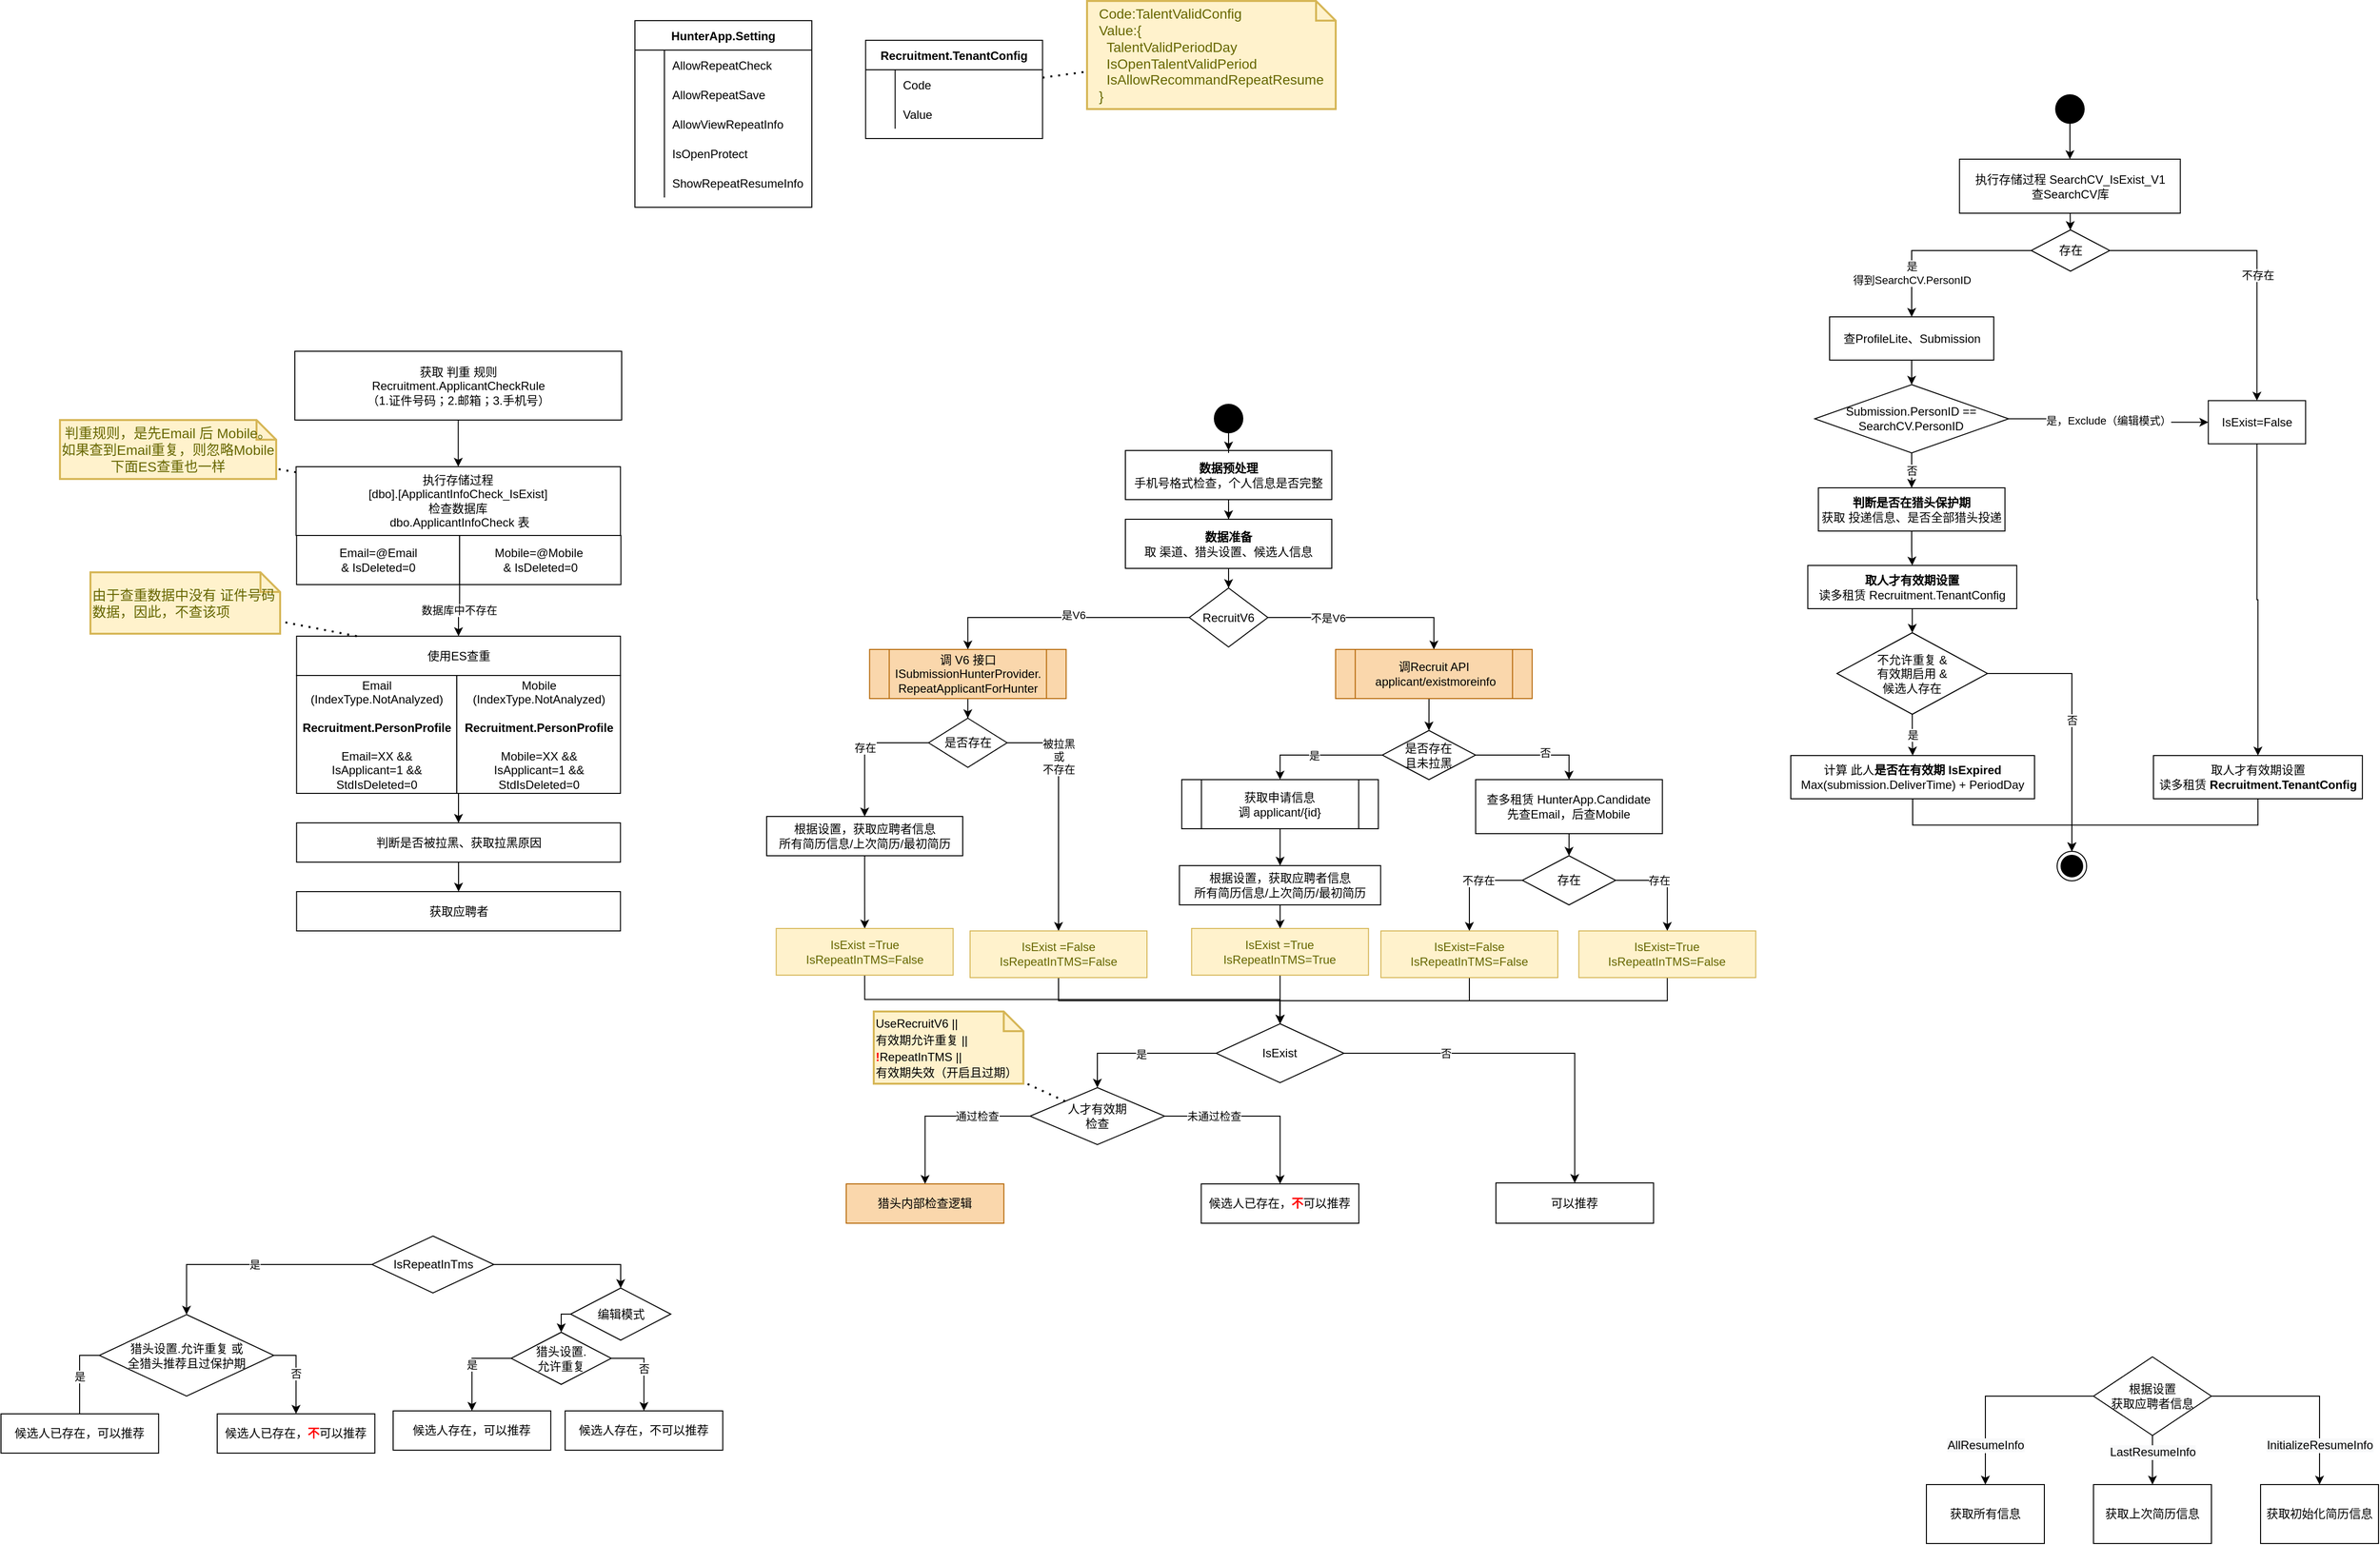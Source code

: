 <mxfile version="13.9.7" type="github">
  <diagram id="tZS09PzCN494BnaMnOVT" name="Page-1">
    <mxGraphModel dx="3076" dy="839" grid="0" gridSize="10" guides="1" tooltips="1" connect="1" arrows="1" fold="1" page="1" pageScale="1" pageWidth="1654" pageHeight="2336" math="0" shadow="0">
      <root>
        <mxCell id="0" />
        <mxCell id="1" parent="0" />
        <mxCell id="f8CwQ1N9MNgYKKSePt2F-136" style="edgeStyle=orthogonalEdgeStyle;rounded=0;orthogonalLoop=1;jettySize=auto;html=1;exitX=0;exitY=0.5;exitDx=0;exitDy=0;entryX=0.5;entryY=0;entryDx=0;entryDy=0;" edge="1" parent="1" source="bZ2OmphxYjbZUKwyX0bz-1" target="bZ2OmphxYjbZUKwyX0bz-2">
          <mxGeometry relative="1" as="geometry" />
        </mxCell>
        <mxCell id="f8CwQ1N9MNgYKKSePt2F-137" value="是V6" style="edgeLabel;html=1;align=center;verticalAlign=middle;resizable=0;points=[];" vertex="1" connectable="0" parent="f8CwQ1N9MNgYKKSePt2F-136">
          <mxGeometry x="-0.081" y="-3" relative="1" as="geometry">
            <mxPoint as="offset" />
          </mxGeometry>
        </mxCell>
        <mxCell id="f8CwQ1N9MNgYKKSePt2F-138" style="edgeStyle=orthogonalEdgeStyle;rounded=0;orthogonalLoop=1;jettySize=auto;html=1;exitX=1;exitY=0.5;exitDx=0;exitDy=0;entryX=0.5;entryY=0;entryDx=0;entryDy=0;" edge="1" parent="1" source="bZ2OmphxYjbZUKwyX0bz-1" target="f8CwQ1N9MNgYKKSePt2F-13">
          <mxGeometry relative="1" as="geometry" />
        </mxCell>
        <mxCell id="f8CwQ1N9MNgYKKSePt2F-139" value="不是V6" style="edgeLabel;html=1;align=center;verticalAlign=middle;resizable=0;points=[];" vertex="1" connectable="0" parent="f8CwQ1N9MNgYKKSePt2F-138">
          <mxGeometry x="-0.392" relative="1" as="geometry">
            <mxPoint as="offset" />
          </mxGeometry>
        </mxCell>
        <mxCell id="bZ2OmphxYjbZUKwyX0bz-1" value="RecruitV6" style="rhombus;whiteSpace=wrap;html=1;" parent="1" vertex="1">
          <mxGeometry x="444" y="617.5" width="80" height="60" as="geometry" />
        </mxCell>
        <mxCell id="bZ2OmphxYjbZUKwyX0bz-4" value="" style="edgeStyle=orthogonalEdgeStyle;rounded=0;orthogonalLoop=1;jettySize=auto;html=1;" parent="1" source="bZ2OmphxYjbZUKwyX0bz-2" target="bZ2OmphxYjbZUKwyX0bz-3" edge="1">
          <mxGeometry relative="1" as="geometry" />
        </mxCell>
        <mxCell id="bZ2OmphxYjbZUKwyX0bz-2" value="调 V6 接口&lt;br&gt;ISubmissionHunterProvider.&lt;br&gt;RepeatApplicantForHunter" style="shape=process;whiteSpace=wrap;html=1;backgroundOutline=1;fillColor=#fad7ac;strokeColor=#b46504;" parent="1" vertex="1">
          <mxGeometry x="118.74" y="680" width="200" height="50" as="geometry" />
        </mxCell>
        <mxCell id="f8CwQ1N9MNgYKKSePt2F-27" value="存在" style="edgeStyle=orthogonalEdgeStyle;rounded=0;orthogonalLoop=1;jettySize=auto;html=1;exitX=0;exitY=0.5;exitDx=0;exitDy=0;" edge="1" parent="1" source="bZ2OmphxYjbZUKwyX0bz-3" target="f8CwQ1N9MNgYKKSePt2F-25">
          <mxGeometry relative="1" as="geometry" />
        </mxCell>
        <mxCell id="f8CwQ1N9MNgYKKSePt2F-133" value="被拉黑&lt;br&gt;或&lt;br&gt;不存在" style="edgeStyle=orthogonalEdgeStyle;rounded=0;orthogonalLoop=1;jettySize=auto;html=1;exitX=1;exitY=0.5;exitDx=0;exitDy=0;entryX=0.5;entryY=0;entryDx=0;entryDy=0;" edge="1" parent="1" source="bZ2OmphxYjbZUKwyX0bz-3" target="f8CwQ1N9MNgYKKSePt2F-132">
          <mxGeometry x="-0.455" relative="1" as="geometry">
            <mxPoint as="offset" />
          </mxGeometry>
        </mxCell>
        <mxCell id="bZ2OmphxYjbZUKwyX0bz-3" value="是否存在" style="rhombus;whiteSpace=wrap;html=1;" parent="1" vertex="1">
          <mxGeometry x="178.74" y="750" width="80" height="50" as="geometry" />
        </mxCell>
        <mxCell id="bZ2OmphxYjbZUKwyX0bz-8" value="获取所有信息" style="rounded=0;whiteSpace=wrap;html=1;" parent="1" vertex="1">
          <mxGeometry x="1194" y="1530" width="120" height="60" as="geometry" />
        </mxCell>
        <mxCell id="bZ2OmphxYjbZUKwyX0bz-14" value="&lt;span style=&quot;color: rgb(0 , 0 , 0) ; font-family: &amp;#34;helvetica&amp;#34; ; font-size: 12px ; font-style: normal ; font-weight: 400 ; letter-spacing: normal ; text-align: center ; text-indent: 0px ; text-transform: none ; word-spacing: 0px ; background-color: rgb(248 , 249 , 250) ; display: inline ; float: none&quot;&gt;AllResumeInfo&lt;/span&gt;" style="edgeStyle=orthogonalEdgeStyle;rounded=0;orthogonalLoop=1;jettySize=auto;html=1;exitX=0;exitY=0.5;exitDx=0;exitDy=0;entryX=0.5;entryY=0;entryDx=0;entryDy=0;" parent="1" source="bZ2OmphxYjbZUKwyX0bz-9" target="bZ2OmphxYjbZUKwyX0bz-8" edge="1">
          <mxGeometry x="0.6" relative="1" as="geometry">
            <mxPoint as="offset" />
          </mxGeometry>
        </mxCell>
        <mxCell id="bZ2OmphxYjbZUKwyX0bz-15" value="&lt;span style=&quot;color: rgb(0 , 0 , 0) ; font-family: &amp;#34;helvetica&amp;#34; ; font-size: 12px ; font-style: normal ; font-weight: 400 ; letter-spacing: normal ; text-align: center ; text-indent: 0px ; text-transform: none ; word-spacing: 0px ; background-color: rgb(248 , 249 , 250) ; display: inline ; float: none&quot;&gt;InitializeResumeInfo&lt;/span&gt;" style="edgeStyle=orthogonalEdgeStyle;rounded=0;orthogonalLoop=1;jettySize=auto;html=1;exitX=1;exitY=0.5;exitDx=0;exitDy=0;entryX=0.5;entryY=0;entryDx=0;entryDy=0;" parent="1" source="bZ2OmphxYjbZUKwyX0bz-9" target="bZ2OmphxYjbZUKwyX0bz-11" edge="1">
          <mxGeometry x="0.6" relative="1" as="geometry">
            <mxPoint as="offset" />
          </mxGeometry>
        </mxCell>
        <mxCell id="bZ2OmphxYjbZUKwyX0bz-9" value="根据设置&lt;br&gt;获取应聘者信息" style="rhombus;whiteSpace=wrap;html=1;" parent="1" vertex="1">
          <mxGeometry x="1364" y="1400" width="120" height="80" as="geometry" />
        </mxCell>
        <mxCell id="bZ2OmphxYjbZUKwyX0bz-10" value="获取上次简历信息" style="rounded=0;whiteSpace=wrap;html=1;" parent="1" vertex="1">
          <mxGeometry x="1364" y="1530" width="120" height="60" as="geometry" />
        </mxCell>
        <mxCell id="bZ2OmphxYjbZUKwyX0bz-11" value="获取初始化简历信息" style="rounded=0;whiteSpace=wrap;html=1;" parent="1" vertex="1">
          <mxGeometry x="1534" y="1530" width="120" height="60" as="geometry" />
        </mxCell>
        <mxCell id="bZ2OmphxYjbZUKwyX0bz-17" value="使用ES查重" style="rounded=0;whiteSpace=wrap;html=1;" parent="1" vertex="1">
          <mxGeometry x="-464.25" y="666.5" width="329.5" height="40" as="geometry" />
        </mxCell>
        <mxCell id="f8CwQ1N9MNgYKKSePt2F-128" style="edgeStyle=orthogonalEdgeStyle;rounded=0;orthogonalLoop=1;jettySize=auto;html=1;exitX=1;exitY=1;exitDx=0;exitDy=0;entryX=0.5;entryY=0;entryDx=0;entryDy=0;" edge="1" parent="1" source="bZ2OmphxYjbZUKwyX0bz-19" target="f8CwQ1N9MNgYKKSePt2F-11">
          <mxGeometry relative="1" as="geometry" />
        </mxCell>
        <mxCell id="bZ2OmphxYjbZUKwyX0bz-19" value="Email&lt;br&gt;(IndexType.NotAnalyzed)&lt;br&gt;&lt;br&gt;&lt;b&gt;Recruitment.PersonProfile&lt;br&gt;&lt;/b&gt;&lt;br&gt;Email=XX &amp;amp;&amp;amp;&lt;br&gt;IsApplicant=1 &amp;amp;&amp;amp;&lt;br&gt;StdIsDeleted=0" style="rounded=0;whiteSpace=wrap;html=1;" parent="1" vertex="1">
          <mxGeometry x="-464.25" y="706.5" width="163" height="120" as="geometry" />
        </mxCell>
        <mxCell id="bZ2OmphxYjbZUKwyX0bz-20" value="Mobile&lt;br&gt;(IndexType.NotAnalyzed)&lt;br&gt;&lt;br&gt;&lt;b&gt;Recruitment.PersonProfile&lt;br&gt;&lt;/b&gt;&lt;br&gt;Mobile=XX &amp;amp;&amp;amp;&lt;br&gt;IsApplicant=1 &amp;amp;&amp;amp;&lt;br&gt;StdIsDeleted=0&lt;b&gt;&lt;br&gt;&lt;/b&gt;" style="rounded=0;whiteSpace=wrap;html=1;" parent="1" vertex="1">
          <mxGeometry x="-301.25" y="706.5" width="166.5" height="120" as="geometry" />
        </mxCell>
        <mxCell id="bZ2OmphxYjbZUKwyX0bz-24" value="执行存储过程&lt;br&gt;[dbo].[ApplicantInfoCheck_IsExist]&lt;br&gt;检查数据库&lt;br&gt;&amp;nbsp;dbo.ApplicantInfoCheck 表" style="rounded=0;whiteSpace=wrap;html=1;" parent="1" vertex="1">
          <mxGeometry x="-464.75" y="494" width="330" height="70" as="geometry" />
        </mxCell>
        <mxCell id="f8CwQ1N9MNgYKKSePt2F-10" value="数据库中不存在" style="edgeStyle=orthogonalEdgeStyle;rounded=0;orthogonalLoop=1;jettySize=auto;html=1;exitX=1;exitY=1;exitDx=0;exitDy=0;entryX=0.5;entryY=0;entryDx=0;entryDy=0;" edge="1" parent="1" source="bZ2OmphxYjbZUKwyX0bz-25" target="bZ2OmphxYjbZUKwyX0bz-17">
          <mxGeometry relative="1" as="geometry" />
        </mxCell>
        <mxCell id="bZ2OmphxYjbZUKwyX0bz-25" value="Email=@Email &lt;br&gt;&amp;amp; IsDeleted=0" style="rounded=0;whiteSpace=wrap;html=1;" parent="1" vertex="1">
          <mxGeometry x="-464.25" y="564" width="165.88" height="50" as="geometry" />
        </mxCell>
        <mxCell id="bZ2OmphxYjbZUKwyX0bz-26" value="Mobile=@Mobile&amp;nbsp;&lt;br&gt;&amp;amp; IsDeleted=0" style="rounded=0;whiteSpace=wrap;html=1;" parent="1" vertex="1">
          <mxGeometry x="-298.37" y="564" width="164.12" height="50" as="geometry" />
        </mxCell>
        <mxCell id="f8CwQ1N9MNgYKKSePt2F-9" value="" style="edgeStyle=orthogonalEdgeStyle;rounded=0;orthogonalLoop=1;jettySize=auto;html=1;entryX=0.5;entryY=0;entryDx=0;entryDy=0;" edge="1" parent="1" source="bZ2OmphxYjbZUKwyX0bz-29" target="bZ2OmphxYjbZUKwyX0bz-24">
          <mxGeometry relative="1" as="geometry" />
        </mxCell>
        <mxCell id="bZ2OmphxYjbZUKwyX0bz-29" value="获取 判重 规则&lt;br&gt;Recruitment.ApplicantCheckRule&lt;br&gt;（1.证件号码；2.邮箱；3.手机号）" style="rounded=0;whiteSpace=wrap;html=1;" parent="1" vertex="1">
          <mxGeometry x="-466" y="376.5" width="332.5" height="70" as="geometry" />
        </mxCell>
        <mxCell id="bZ2OmphxYjbZUKwyX0bz-31" value="由于查重数据中没有 证件号码 数据，因此，不查该项" style="shape=note;strokeWidth=2;fontSize=14;size=20;whiteSpace=wrap;html=1;fillColor=#fff2cc;strokeColor=#d6b656;fontColor=#666600;align=left;" parent="1" vertex="1">
          <mxGeometry x="-674" y="601.5" width="193" height="62.5" as="geometry" />
        </mxCell>
        <mxCell id="bZ2OmphxYjbZUKwyX0bz-32" value="" style="endArrow=none;dashed=1;html=1;dashPattern=1 3;strokeWidth=2;" parent="1" source="bZ2OmphxYjbZUKwyX0bz-17" target="bZ2OmphxYjbZUKwyX0bz-31" edge="1">
          <mxGeometry width="50" height="50" relative="1" as="geometry">
            <mxPoint x="-74.75" y="756.5" as="sourcePoint" />
            <mxPoint x="-24.75" y="706.5" as="targetPoint" />
          </mxGeometry>
        </mxCell>
        <mxCell id="bZ2OmphxYjbZUKwyX0bz-34" value="判重规则，是先Email 后 Mobile。如果查到Email重复，则忽略Mobile&lt;br&gt;下面ES查重也一样" style="shape=note;strokeWidth=2;fontSize=14;size=20;whiteSpace=wrap;html=1;fillColor=#fff2cc;strokeColor=#d6b656;fontColor=#666600;" parent="1" vertex="1">
          <mxGeometry x="-705" y="446.5" width="220" height="60" as="geometry" />
        </mxCell>
        <mxCell id="bZ2OmphxYjbZUKwyX0bz-35" value="" style="endArrow=none;dashed=1;html=1;dashPattern=1 3;strokeWidth=2;" parent="1" source="bZ2OmphxYjbZUKwyX0bz-24" target="bZ2OmphxYjbZUKwyX0bz-34" edge="1">
          <mxGeometry width="50" height="50" relative="1" as="geometry">
            <mxPoint x="-11.25" y="564" as="sourcePoint" />
            <mxPoint x="38.75" y="514" as="targetPoint" />
          </mxGeometry>
        </mxCell>
        <mxCell id="bZ2OmphxYjbZUKwyX0bz-13" value="&lt;span style=&quot;color: rgb(0 , 0 , 0) ; font-family: &amp;#34;helvetica&amp;#34; ; font-size: 12px ; font-style: normal ; font-weight: 400 ; letter-spacing: normal ; text-align: center ; text-indent: 0px ; text-transform: none ; word-spacing: 0px ; background-color: rgb(248 , 249 , 250) ; display: inline ; float: none&quot;&gt;LastResumeInfo&lt;/span&gt;" style="edgeStyle=orthogonalEdgeStyle;rounded=0;orthogonalLoop=1;jettySize=auto;html=1;" parent="1" source="bZ2OmphxYjbZUKwyX0bz-9" target="bZ2OmphxYjbZUKwyX0bz-10" edge="1">
          <mxGeometry x="-0.333" relative="1" as="geometry">
            <mxPoint as="offset" />
          </mxGeometry>
        </mxCell>
        <mxCell id="f8CwQ1N9MNgYKKSePt2F-6" value="" style="edgeStyle=orthogonalEdgeStyle;rounded=0;orthogonalLoop=1;jettySize=auto;html=1;" edge="1" parent="1" source="f8CwQ1N9MNgYKKSePt2F-2" target="f8CwQ1N9MNgYKKSePt2F-3">
          <mxGeometry relative="1" as="geometry" />
        </mxCell>
        <mxCell id="f8CwQ1N9MNgYKKSePt2F-2" value="&lt;b&gt;数据预处理&lt;/b&gt;&lt;br&gt;手机号格式检查，个人信息是否完整" style="rounded=0;whiteSpace=wrap;html=1;" vertex="1" parent="1">
          <mxGeometry x="379" y="477.5" width="210" height="50" as="geometry" />
        </mxCell>
        <mxCell id="f8CwQ1N9MNgYKKSePt2F-7" value="" style="edgeStyle=orthogonalEdgeStyle;rounded=0;orthogonalLoop=1;jettySize=auto;html=1;" edge="1" parent="1" source="f8CwQ1N9MNgYKKSePt2F-3" target="bZ2OmphxYjbZUKwyX0bz-1">
          <mxGeometry relative="1" as="geometry" />
        </mxCell>
        <mxCell id="f8CwQ1N9MNgYKKSePt2F-3" value="&lt;b&gt;数据准备&lt;/b&gt;&lt;br&gt;取 渠道、猎头设置、候选人信息" style="rounded=0;whiteSpace=wrap;html=1;" vertex="1" parent="1">
          <mxGeometry x="379" y="547.5" width="210" height="50" as="geometry" />
        </mxCell>
        <mxCell id="f8CwQ1N9MNgYKKSePt2F-5" value="" style="edgeStyle=orthogonalEdgeStyle;rounded=0;orthogonalLoop=1;jettySize=auto;html=1;" edge="1" parent="1" source="f8CwQ1N9MNgYKKSePt2F-4" target="f8CwQ1N9MNgYKKSePt2F-2">
          <mxGeometry relative="1" as="geometry" />
        </mxCell>
        <mxCell id="f8CwQ1N9MNgYKKSePt2F-4" value="" style="ellipse;fillColor=#000000;strokeColor=none;" vertex="1" parent="1">
          <mxGeometry x="469" y="430" width="30" height="30" as="geometry" />
        </mxCell>
        <mxCell id="f8CwQ1N9MNgYKKSePt2F-129" value="" style="edgeStyle=orthogonalEdgeStyle;rounded=0;orthogonalLoop=1;jettySize=auto;html=1;" edge="1" parent="1" source="f8CwQ1N9MNgYKKSePt2F-11" target="f8CwQ1N9MNgYKKSePt2F-12">
          <mxGeometry relative="1" as="geometry" />
        </mxCell>
        <mxCell id="f8CwQ1N9MNgYKKSePt2F-11" value="判断是否被拉黑、获取拉黑原因" style="rounded=0;whiteSpace=wrap;html=1;" vertex="1" parent="1">
          <mxGeometry x="-464.25" y="856.5" width="329.5" height="40" as="geometry" />
        </mxCell>
        <mxCell id="f8CwQ1N9MNgYKKSePt2F-12" value="获取应聘者" style="rounded=0;whiteSpace=wrap;html=1;" vertex="1" parent="1">
          <mxGeometry x="-464.25" y="926.5" width="329.5" height="40" as="geometry" />
        </mxCell>
        <mxCell id="f8CwQ1N9MNgYKKSePt2F-22" style="edgeStyle=orthogonalEdgeStyle;rounded=0;orthogonalLoop=1;jettySize=auto;html=1;exitX=0.5;exitY=1;exitDx=0;exitDy=0;entryX=0.5;entryY=0;entryDx=0;entryDy=0;" edge="1" parent="1" source="f8CwQ1N9MNgYKKSePt2F-13" target="f8CwQ1N9MNgYKKSePt2F-14">
          <mxGeometry relative="1" as="geometry" />
        </mxCell>
        <mxCell id="f8CwQ1N9MNgYKKSePt2F-13" value="调Recruit API&lt;br&gt;&amp;nbsp;applicant/existmoreinfo" style="shape=process;whiteSpace=wrap;html=1;backgroundOutline=1;fillColor=#fad7ac;strokeColor=#b46504;" vertex="1" parent="1">
          <mxGeometry x="592.88" y="680" width="200" height="50" as="geometry" />
        </mxCell>
        <mxCell id="f8CwQ1N9MNgYKKSePt2F-140" style="edgeStyle=orthogonalEdgeStyle;rounded=0;orthogonalLoop=1;jettySize=auto;html=1;exitX=0;exitY=0.5;exitDx=0;exitDy=0;entryX=0.5;entryY=0;entryDx=0;entryDy=0;" edge="1" parent="1" source="f8CwQ1N9MNgYKKSePt2F-14" target="f8CwQ1N9MNgYKKSePt2F-16">
          <mxGeometry relative="1" as="geometry" />
        </mxCell>
        <mxCell id="f8CwQ1N9MNgYKKSePt2F-150" value="是" style="edgeLabel;html=1;align=center;verticalAlign=middle;resizable=0;points=[];" vertex="1" connectable="0" parent="f8CwQ1N9MNgYKKSePt2F-140">
          <mxGeometry x="0.076" relative="1" as="geometry">
            <mxPoint as="offset" />
          </mxGeometry>
        </mxCell>
        <mxCell id="f8CwQ1N9MNgYKKSePt2F-141" style="edgeStyle=orthogonalEdgeStyle;rounded=0;orthogonalLoop=1;jettySize=auto;html=1;exitX=1;exitY=0.5;exitDx=0;exitDy=0;entryX=0.5;entryY=0;entryDx=0;entryDy=0;" edge="1" parent="1" source="f8CwQ1N9MNgYKKSePt2F-14" target="f8CwQ1N9MNgYKKSePt2F-31">
          <mxGeometry relative="1" as="geometry" />
        </mxCell>
        <mxCell id="f8CwQ1N9MNgYKKSePt2F-151" value="否" style="edgeLabel;html=1;align=center;verticalAlign=middle;resizable=0;points=[];" vertex="1" connectable="0" parent="f8CwQ1N9MNgYKKSePt2F-141">
          <mxGeometry x="0.177" y="3" relative="1" as="geometry">
            <mxPoint as="offset" />
          </mxGeometry>
        </mxCell>
        <mxCell id="f8CwQ1N9MNgYKKSePt2F-14" value="是否存在&lt;br&gt;且未拉黑" style="rhombus;whiteSpace=wrap;html=1;" vertex="1" parent="1">
          <mxGeometry x="640.37" y="762.5" width="95" height="50" as="geometry" />
        </mxCell>
        <mxCell id="f8CwQ1N9MNgYKKSePt2F-30" value="" style="edgeStyle=orthogonalEdgeStyle;rounded=0;orthogonalLoop=1;jettySize=auto;html=1;" edge="1" parent="1" source="f8CwQ1N9MNgYKKSePt2F-16" target="f8CwQ1N9MNgYKKSePt2F-29">
          <mxGeometry relative="1" as="geometry" />
        </mxCell>
        <mxCell id="f8CwQ1N9MNgYKKSePt2F-16" value="获取申请信息&lt;br&gt;调 applicant/{id}" style="shape=process;whiteSpace=wrap;html=1;backgroundOutline=1;" vertex="1" parent="1">
          <mxGeometry x="436.37" y="812.5" width="200" height="50" as="geometry" />
        </mxCell>
        <mxCell id="f8CwQ1N9MNgYKKSePt2F-131" value="" style="edgeStyle=orthogonalEdgeStyle;rounded=0;orthogonalLoop=1;jettySize=auto;html=1;" edge="1" parent="1" source="f8CwQ1N9MNgYKKSePt2F-25" target="f8CwQ1N9MNgYKKSePt2F-130">
          <mxGeometry relative="1" as="geometry" />
        </mxCell>
        <mxCell id="f8CwQ1N9MNgYKKSePt2F-25" value="根据设置，获取应聘者信息&lt;br&gt;所有简历信息/上次简历/最初简历" style="rounded=0;whiteSpace=wrap;html=1;" vertex="1" parent="1">
          <mxGeometry x="14" y="850" width="199.5" height="40" as="geometry" />
        </mxCell>
        <mxCell id="f8CwQ1N9MNgYKKSePt2F-44" value="" style="edgeStyle=orthogonalEdgeStyle;rounded=0;orthogonalLoop=1;jettySize=auto;html=1;" edge="1" parent="1" source="f8CwQ1N9MNgYKKSePt2F-29" target="f8CwQ1N9MNgYKKSePt2F-43">
          <mxGeometry relative="1" as="geometry" />
        </mxCell>
        <mxCell id="f8CwQ1N9MNgYKKSePt2F-29" value="根据设置，获取应聘者信息&lt;br&gt;所有简历信息/上次简历/最初简历" style="rounded=0;whiteSpace=wrap;html=1;" vertex="1" parent="1">
          <mxGeometry x="433.995" y="900" width="204.75" height="40" as="geometry" />
        </mxCell>
        <mxCell id="f8CwQ1N9MNgYKKSePt2F-37" value="" style="edgeStyle=orthogonalEdgeStyle;rounded=0;orthogonalLoop=1;jettySize=auto;html=1;" edge="1" parent="1" source="f8CwQ1N9MNgYKKSePt2F-31" target="f8CwQ1N9MNgYKKSePt2F-36">
          <mxGeometry relative="1" as="geometry" />
        </mxCell>
        <mxCell id="f8CwQ1N9MNgYKKSePt2F-31" value="查多租赁 HunterApp.Candidate&lt;br&gt;先查Email，后查Mobile" style="rounded=0;whiteSpace=wrap;html=1;" vertex="1" parent="1">
          <mxGeometry x="735.37" y="812.5" width="190" height="55" as="geometry" />
        </mxCell>
        <mxCell id="f8CwQ1N9MNgYKKSePt2F-41" value="存在" style="edgeStyle=orthogonalEdgeStyle;rounded=0;orthogonalLoop=1;jettySize=auto;html=1;exitX=1;exitY=0.5;exitDx=0;exitDy=0;entryX=0.5;entryY=0;entryDx=0;entryDy=0;" edge="1" parent="1" source="f8CwQ1N9MNgYKKSePt2F-36" target="f8CwQ1N9MNgYKKSePt2F-38">
          <mxGeometry x="-0.15" relative="1" as="geometry">
            <mxPoint as="offset" />
          </mxGeometry>
        </mxCell>
        <mxCell id="f8CwQ1N9MNgYKKSePt2F-42" value="不存在" style="edgeStyle=orthogonalEdgeStyle;rounded=0;orthogonalLoop=1;jettySize=auto;html=1;exitX=0;exitY=0.5;exitDx=0;exitDy=0;entryX=0.5;entryY=0;entryDx=0;entryDy=0;" edge="1" parent="1" source="f8CwQ1N9MNgYKKSePt2F-36" target="f8CwQ1N9MNgYKKSePt2F-39">
          <mxGeometry x="-0.15" relative="1" as="geometry">
            <mxPoint as="offset" />
          </mxGeometry>
        </mxCell>
        <mxCell id="f8CwQ1N9MNgYKKSePt2F-36" value="存在" style="rhombus;whiteSpace=wrap;html=1;" vertex="1" parent="1">
          <mxGeometry x="782.87" y="890" width="95" height="50" as="geometry" />
        </mxCell>
        <mxCell id="f8CwQ1N9MNgYKKSePt2F-145" style="edgeStyle=orthogonalEdgeStyle;rounded=0;orthogonalLoop=1;jettySize=auto;html=1;exitX=0.5;exitY=1;exitDx=0;exitDy=0;" edge="1" parent="1" source="f8CwQ1N9MNgYKKSePt2F-38" target="f8CwQ1N9MNgYKKSePt2F-109">
          <mxGeometry relative="1" as="geometry" />
        </mxCell>
        <mxCell id="f8CwQ1N9MNgYKKSePt2F-38" value="&lt;span style=&quot;color: rgb(102 , 102 , 0)&quot;&gt;IsExist=True&lt;br&gt;IsRepeatInTMS=False&lt;/span&gt;" style="rounded=0;whiteSpace=wrap;html=1;fillColor=#fff2cc;strokeColor=#d6b656;" vertex="1" parent="1">
          <mxGeometry x="840.37" y="966.5" width="180" height="47.5" as="geometry" />
        </mxCell>
        <mxCell id="f8CwQ1N9MNgYKKSePt2F-149" style="edgeStyle=orthogonalEdgeStyle;rounded=0;orthogonalLoop=1;jettySize=auto;html=1;exitX=0.5;exitY=1;exitDx=0;exitDy=0;" edge="1" parent="1" source="f8CwQ1N9MNgYKKSePt2F-39" target="f8CwQ1N9MNgYKKSePt2F-109">
          <mxGeometry relative="1" as="geometry" />
        </mxCell>
        <mxCell id="f8CwQ1N9MNgYKKSePt2F-39" value="&lt;span style=&quot;color: rgb(102 , 102 , 0)&quot;&gt;IsExist=False&lt;br&gt;IsRepeatInTMS=False&lt;/span&gt;" style="rounded=0;whiteSpace=wrap;html=1;fillColor=#fff2cc;strokeColor=#d6b656;" vertex="1" parent="1">
          <mxGeometry x="639" y="966.5" width="180" height="47.5" as="geometry" />
        </mxCell>
        <mxCell id="f8CwQ1N9MNgYKKSePt2F-148" style="edgeStyle=orthogonalEdgeStyle;rounded=0;orthogonalLoop=1;jettySize=auto;html=1;exitX=0.5;exitY=1;exitDx=0;exitDy=0;" edge="1" parent="1" source="f8CwQ1N9MNgYKKSePt2F-43" target="f8CwQ1N9MNgYKKSePt2F-109">
          <mxGeometry relative="1" as="geometry" />
        </mxCell>
        <mxCell id="f8CwQ1N9MNgYKKSePt2F-43" value="&lt;font style=&quot;font-size: 12px&quot;&gt;&lt;span style=&quot;color: rgb(102 , 102 , 0)&quot;&gt;IsExist =True&lt;/span&gt;&lt;br style=&quot;color: rgb(102 , 102 , 0)&quot;&gt;&lt;span style=&quot;color: rgb(102 , 102 , 0)&quot;&gt;IsRepeatInTMS=True&lt;/span&gt;&lt;/font&gt;" style="rounded=0;whiteSpace=wrap;html=1;fillColor=#fff2cc;strokeColor=#d6b656;" vertex="1" parent="1">
          <mxGeometry x="446.37" y="964" width="180" height="47.5" as="geometry" />
        </mxCell>
        <mxCell id="f8CwQ1N9MNgYKKSePt2F-68" value="HunterApp.Setting" style="shape=table;startSize=30;container=1;collapsible=1;childLayout=tableLayout;fixedRows=1;rowLines=0;fontStyle=1;align=center;resizeLast=1;" vertex="1" parent="1">
          <mxGeometry x="-120" y="40" width="180" height="190" as="geometry" />
        </mxCell>
        <mxCell id="f8CwQ1N9MNgYKKSePt2F-72" value="" style="shape=partialRectangle;collapsible=0;dropTarget=0;pointerEvents=0;fillColor=none;top=0;left=0;bottom=0;right=0;points=[[0,0.5],[1,0.5]];portConstraint=eastwest;" vertex="1" parent="f8CwQ1N9MNgYKKSePt2F-68">
          <mxGeometry y="30" width="180" height="30" as="geometry" />
        </mxCell>
        <mxCell id="f8CwQ1N9MNgYKKSePt2F-73" value="" style="shape=partialRectangle;connectable=0;fillColor=none;top=0;left=0;bottom=0;right=0;editable=1;overflow=hidden;" vertex="1" parent="f8CwQ1N9MNgYKKSePt2F-72">
          <mxGeometry width="30" height="30" as="geometry" />
        </mxCell>
        <mxCell id="f8CwQ1N9MNgYKKSePt2F-74" value="AllowRepeatCheck" style="shape=partialRectangle;connectable=0;fillColor=none;top=0;left=0;bottom=0;right=0;align=left;spacingLeft=6;overflow=hidden;" vertex="1" parent="f8CwQ1N9MNgYKKSePt2F-72">
          <mxGeometry x="30" width="150" height="30" as="geometry" />
        </mxCell>
        <mxCell id="f8CwQ1N9MNgYKKSePt2F-75" value="" style="shape=partialRectangle;collapsible=0;dropTarget=0;pointerEvents=0;fillColor=none;top=0;left=0;bottom=0;right=0;points=[[0,0.5],[1,0.5]];portConstraint=eastwest;" vertex="1" parent="f8CwQ1N9MNgYKKSePt2F-68">
          <mxGeometry y="60" width="180" height="30" as="geometry" />
        </mxCell>
        <mxCell id="f8CwQ1N9MNgYKKSePt2F-76" value="" style="shape=partialRectangle;connectable=0;fillColor=none;top=0;left=0;bottom=0;right=0;editable=1;overflow=hidden;" vertex="1" parent="f8CwQ1N9MNgYKKSePt2F-75">
          <mxGeometry width="30" height="30" as="geometry" />
        </mxCell>
        <mxCell id="f8CwQ1N9MNgYKKSePt2F-77" value="AllowRepeatSave" style="shape=partialRectangle;connectable=0;fillColor=none;top=0;left=0;bottom=0;right=0;align=left;spacingLeft=6;overflow=hidden;" vertex="1" parent="f8CwQ1N9MNgYKKSePt2F-75">
          <mxGeometry x="30" width="150" height="30" as="geometry" />
        </mxCell>
        <mxCell id="f8CwQ1N9MNgYKKSePt2F-78" value="" style="shape=partialRectangle;collapsible=0;dropTarget=0;pointerEvents=0;fillColor=none;top=0;left=0;bottom=0;right=0;points=[[0,0.5],[1,0.5]];portConstraint=eastwest;" vertex="1" parent="f8CwQ1N9MNgYKKSePt2F-68">
          <mxGeometry y="90" width="180" height="30" as="geometry" />
        </mxCell>
        <mxCell id="f8CwQ1N9MNgYKKSePt2F-79" value="" style="shape=partialRectangle;connectable=0;fillColor=none;top=0;left=0;bottom=0;right=0;editable=1;overflow=hidden;" vertex="1" parent="f8CwQ1N9MNgYKKSePt2F-78">
          <mxGeometry width="30" height="30" as="geometry" />
        </mxCell>
        <mxCell id="f8CwQ1N9MNgYKKSePt2F-80" value="AllowViewRepeatInfo" style="shape=partialRectangle;connectable=0;fillColor=none;top=0;left=0;bottom=0;right=0;align=left;spacingLeft=6;overflow=hidden;" vertex="1" parent="f8CwQ1N9MNgYKKSePt2F-78">
          <mxGeometry x="30" width="150" height="30" as="geometry" />
        </mxCell>
        <mxCell id="f8CwQ1N9MNgYKKSePt2F-81" style="shape=partialRectangle;collapsible=0;dropTarget=0;pointerEvents=0;fillColor=none;top=0;left=0;bottom=0;right=0;points=[[0,0.5],[1,0.5]];portConstraint=eastwest;" vertex="1" parent="f8CwQ1N9MNgYKKSePt2F-68">
          <mxGeometry y="120" width="180" height="30" as="geometry" />
        </mxCell>
        <mxCell id="f8CwQ1N9MNgYKKSePt2F-82" style="shape=partialRectangle;connectable=0;fillColor=none;top=0;left=0;bottom=0;right=0;editable=1;overflow=hidden;" vertex="1" parent="f8CwQ1N9MNgYKKSePt2F-81">
          <mxGeometry width="30" height="30" as="geometry" />
        </mxCell>
        <mxCell id="f8CwQ1N9MNgYKKSePt2F-83" value="IsOpenProtect" style="shape=partialRectangle;connectable=0;fillColor=none;top=0;left=0;bottom=0;right=0;align=left;spacingLeft=6;overflow=hidden;" vertex="1" parent="f8CwQ1N9MNgYKKSePt2F-81">
          <mxGeometry x="30" width="150" height="30" as="geometry" />
        </mxCell>
        <mxCell id="f8CwQ1N9MNgYKKSePt2F-84" style="shape=partialRectangle;collapsible=0;dropTarget=0;pointerEvents=0;fillColor=none;top=0;left=0;bottom=0;right=0;points=[[0,0.5],[1,0.5]];portConstraint=eastwest;" vertex="1" parent="f8CwQ1N9MNgYKKSePt2F-68">
          <mxGeometry y="150" width="180" height="30" as="geometry" />
        </mxCell>
        <mxCell id="f8CwQ1N9MNgYKKSePt2F-85" style="shape=partialRectangle;connectable=0;fillColor=none;top=0;left=0;bottom=0;right=0;editable=1;overflow=hidden;" vertex="1" parent="f8CwQ1N9MNgYKKSePt2F-84">
          <mxGeometry width="30" height="30" as="geometry" />
        </mxCell>
        <mxCell id="f8CwQ1N9MNgYKKSePt2F-86" value="ShowRepeatResumeInfo" style="shape=partialRectangle;connectable=0;fillColor=none;top=0;left=0;bottom=0;right=0;align=left;spacingLeft=6;overflow=hidden;" vertex="1" parent="f8CwQ1N9MNgYKKSePt2F-84">
          <mxGeometry x="30" width="150" height="30" as="geometry" />
        </mxCell>
        <mxCell id="f8CwQ1N9MNgYKKSePt2F-87" value="Recruitment.TenantConfig" style="shape=table;startSize=30;container=1;collapsible=1;childLayout=tableLayout;fixedRows=1;rowLines=0;fontStyle=1;align=center;resizeLast=1;" vertex="1" parent="1">
          <mxGeometry x="114.74" y="60" width="180" height="100" as="geometry" />
        </mxCell>
        <mxCell id="f8CwQ1N9MNgYKKSePt2F-94" value="" style="shape=partialRectangle;collapsible=0;dropTarget=0;pointerEvents=0;fillColor=none;top=0;left=0;bottom=0;right=0;points=[[0,0.5],[1,0.5]];portConstraint=eastwest;" vertex="1" parent="f8CwQ1N9MNgYKKSePt2F-87">
          <mxGeometry y="30" width="180" height="30" as="geometry" />
        </mxCell>
        <mxCell id="f8CwQ1N9MNgYKKSePt2F-95" value="" style="shape=partialRectangle;connectable=0;fillColor=none;top=0;left=0;bottom=0;right=0;editable=1;overflow=hidden;" vertex="1" parent="f8CwQ1N9MNgYKKSePt2F-94">
          <mxGeometry width="30" height="30" as="geometry" />
        </mxCell>
        <mxCell id="f8CwQ1N9MNgYKKSePt2F-96" value="Code" style="shape=partialRectangle;connectable=0;fillColor=none;top=0;left=0;bottom=0;right=0;align=left;spacingLeft=6;overflow=hidden;" vertex="1" parent="f8CwQ1N9MNgYKKSePt2F-94">
          <mxGeometry x="30" width="150" height="30" as="geometry" />
        </mxCell>
        <mxCell id="f8CwQ1N9MNgYKKSePt2F-97" value="" style="shape=partialRectangle;collapsible=0;dropTarget=0;pointerEvents=0;fillColor=none;top=0;left=0;bottom=0;right=0;points=[[0,0.5],[1,0.5]];portConstraint=eastwest;" vertex="1" parent="f8CwQ1N9MNgYKKSePt2F-87">
          <mxGeometry y="60" width="180" height="30" as="geometry" />
        </mxCell>
        <mxCell id="f8CwQ1N9MNgYKKSePt2F-98" value="" style="shape=partialRectangle;connectable=0;fillColor=none;top=0;left=0;bottom=0;right=0;editable=1;overflow=hidden;" vertex="1" parent="f8CwQ1N9MNgYKKSePt2F-97">
          <mxGeometry width="30" height="30" as="geometry" />
        </mxCell>
        <mxCell id="f8CwQ1N9MNgYKKSePt2F-99" value="Value" style="shape=partialRectangle;connectable=0;fillColor=none;top=0;left=0;bottom=0;right=0;align=left;spacingLeft=6;overflow=hidden;" vertex="1" parent="f8CwQ1N9MNgYKKSePt2F-97">
          <mxGeometry x="30" width="150" height="30" as="geometry" />
        </mxCell>
        <mxCell id="f8CwQ1N9MNgYKKSePt2F-100" value="&lt;div style=&quot;text-align: left&quot;&gt;&lt;span&gt;Code:TalentValidConfig&lt;/span&gt;&lt;/div&gt;&lt;div style=&quot;text-align: left&quot;&gt;&lt;span&gt;Value:{&lt;/span&gt;&lt;/div&gt;&lt;div style=&quot;text-align: left&quot;&gt;&lt;span&gt;&amp;nbsp;&amp;nbsp;&lt;/span&gt;&lt;span&gt;TalentValidPeriodDay&lt;/span&gt;&lt;/div&gt;&lt;div style=&quot;text-align: left&quot;&gt;&amp;nbsp; IsOpenTalentValidPeriod&lt;/div&gt;&lt;div style=&quot;text-align: left&quot;&gt;&amp;nbsp; IsAllowRecommandRepeatResume&lt;/div&gt;&lt;div style=&quot;text-align: left&quot;&gt;&lt;span&gt;}&lt;/span&gt;&lt;/div&gt;" style="shape=note;strokeWidth=2;fontSize=14;size=20;whiteSpace=wrap;html=1;fillColor=#fff2cc;strokeColor=#d6b656;fontColor=#666600;" vertex="1" parent="1">
          <mxGeometry x="340" y="20" width="253" height="110" as="geometry" />
        </mxCell>
        <mxCell id="f8CwQ1N9MNgYKKSePt2F-101" value="" style="endArrow=none;dashed=1;html=1;dashPattern=1 3;strokeWidth=2;" edge="1" parent="1" source="f8CwQ1N9MNgYKKSePt2F-87" target="f8CwQ1N9MNgYKKSePt2F-100">
          <mxGeometry width="50" height="50" relative="1" as="geometry">
            <mxPoint x="310" y="250" as="sourcePoint" />
            <mxPoint x="360" y="200" as="targetPoint" />
          </mxGeometry>
        </mxCell>
        <mxCell id="f8CwQ1N9MNgYKKSePt2F-192" style="edgeStyle=orthogonalEdgeStyle;rounded=0;orthogonalLoop=1;jettySize=auto;html=1;exitX=1;exitY=0.5;exitDx=0;exitDy=0;" edge="1" parent="1" source="f8CwQ1N9MNgYKKSePt2F-109" target="f8CwQ1N9MNgYKKSePt2F-119">
          <mxGeometry relative="1" as="geometry" />
        </mxCell>
        <mxCell id="f8CwQ1N9MNgYKKSePt2F-195" value="否" style="edgeLabel;html=1;align=center;verticalAlign=middle;resizable=0;points=[];" vertex="1" connectable="0" parent="f8CwQ1N9MNgYKKSePt2F-192">
          <mxGeometry x="-0.824" y="-1" relative="1" as="geometry">
            <mxPoint x="71" y="-1" as="offset" />
          </mxGeometry>
        </mxCell>
        <mxCell id="f8CwQ1N9MNgYKKSePt2F-194" style="edgeStyle=orthogonalEdgeStyle;rounded=0;orthogonalLoop=1;jettySize=auto;html=1;exitX=0;exitY=0.5;exitDx=0;exitDy=0;" edge="1" parent="1" source="f8CwQ1N9MNgYKKSePt2F-109" target="f8CwQ1N9MNgYKKSePt2F-110">
          <mxGeometry relative="1" as="geometry" />
        </mxCell>
        <mxCell id="f8CwQ1N9MNgYKKSePt2F-196" value="是" style="edgeLabel;html=1;align=center;verticalAlign=middle;resizable=0;points=[];" vertex="1" connectable="0" parent="f8CwQ1N9MNgYKKSePt2F-194">
          <mxGeometry x="-0.016" y="1" relative="1" as="geometry">
            <mxPoint as="offset" />
          </mxGeometry>
        </mxCell>
        <mxCell id="f8CwQ1N9MNgYKKSePt2F-109" value="IsExist" style="rhombus;whiteSpace=wrap;html=1;" vertex="1" parent="1">
          <mxGeometry x="471.37" y="1061" width="130" height="60" as="geometry" />
        </mxCell>
        <mxCell id="f8CwQ1N9MNgYKKSePt2F-116" value="未通过检查" style="edgeStyle=orthogonalEdgeStyle;rounded=0;orthogonalLoop=1;jettySize=auto;html=1;exitX=1;exitY=0.5;exitDx=0;exitDy=0;" edge="1" parent="1" source="f8CwQ1N9MNgYKKSePt2F-110" target="f8CwQ1N9MNgYKKSePt2F-115">
          <mxGeometry x="-0.465" relative="1" as="geometry">
            <mxPoint x="534.19" y="1346" as="targetPoint" />
            <mxPoint as="offset" />
          </mxGeometry>
        </mxCell>
        <mxCell id="f8CwQ1N9MNgYKKSePt2F-214" value="通过检查" style="edgeStyle=orthogonalEdgeStyle;rounded=0;orthogonalLoop=1;jettySize=auto;html=1;exitX=0;exitY=0.5;exitDx=0;exitDy=0;" edge="1" parent="1" source="f8CwQ1N9MNgYKKSePt2F-110" target="f8CwQ1N9MNgYKKSePt2F-213">
          <mxGeometry x="-0.38" relative="1" as="geometry">
            <mxPoint as="offset" />
          </mxGeometry>
        </mxCell>
        <mxCell id="f8CwQ1N9MNgYKKSePt2F-110" value="人才有效期&lt;br&gt;检查" style="rhombus;whiteSpace=wrap;html=1;" vertex="1" parent="1">
          <mxGeometry x="282" y="1126" width="137" height="58" as="geometry" />
        </mxCell>
        <mxCell id="f8CwQ1N9MNgYKKSePt2F-123" value="是" style="edgeStyle=orthogonalEdgeStyle;rounded=0;orthogonalLoop=1;jettySize=auto;html=1;exitX=0;exitY=0.5;exitDx=0;exitDy=0;" edge="1" parent="1" source="f8CwQ1N9MNgYKKSePt2F-111" target="f8CwQ1N9MNgYKKSePt2F-118">
          <mxGeometry relative="1" as="geometry">
            <mxPoint x="-684.78" y="1486" as="targetPoint" />
          </mxGeometry>
        </mxCell>
        <mxCell id="f8CwQ1N9MNgYKKSePt2F-124" value="否" style="edgeStyle=orthogonalEdgeStyle;rounded=0;orthogonalLoop=1;jettySize=auto;html=1;exitX=1;exitY=0.5;exitDx=0;exitDy=0;" edge="1" parent="1" source="f8CwQ1N9MNgYKKSePt2F-111" target="f8CwQ1N9MNgYKKSePt2F-114">
          <mxGeometry relative="1" as="geometry">
            <mxPoint x="-464.805" y="1486" as="targetPoint" />
          </mxGeometry>
        </mxCell>
        <mxCell id="f8CwQ1N9MNgYKKSePt2F-111" value="猎头设置.允许重复 或&lt;br&gt;全猎头推荐且过保护期" style="rhombus;whiteSpace=wrap;html=1;" vertex="1" parent="1">
          <mxGeometry x="-664.99" y="1357" width="177.63" height="83" as="geometry" />
        </mxCell>
        <mxCell id="f8CwQ1N9MNgYKKSePt2F-114" value="候选人已存在，&lt;font color=&quot;#ff0000&quot;&gt;&lt;b&gt;不&lt;/b&gt;&lt;/font&gt;可以推荐" style="rounded=0;whiteSpace=wrap;html=1;" vertex="1" parent="1">
          <mxGeometry x="-545.0" y="1458" width="160.37" height="40" as="geometry" />
        </mxCell>
        <mxCell id="f8CwQ1N9MNgYKKSePt2F-115" value="候选人已存在，&lt;font color=&quot;#ff0000&quot;&gt;&lt;b&gt;不&lt;/b&gt;&lt;/font&gt;可以推荐" style="rounded=0;whiteSpace=wrap;html=1;" vertex="1" parent="1">
          <mxGeometry x="456.18" y="1224" width="160.38" height="40" as="geometry" />
        </mxCell>
        <mxCell id="f8CwQ1N9MNgYKKSePt2F-118" value="候选人已存在，可以推荐" style="rounded=0;whiteSpace=wrap;html=1;" vertex="1" parent="1">
          <mxGeometry x="-765" y="1458" width="160.37" height="40" as="geometry" />
        </mxCell>
        <mxCell id="f8CwQ1N9MNgYKKSePt2F-119" value="可以推荐" style="rounded=0;whiteSpace=wrap;html=1;" vertex="1" parent="1">
          <mxGeometry x="756" y="1223" width="160.37" height="41" as="geometry" />
        </mxCell>
        <mxCell id="f8CwQ1N9MNgYKKSePt2F-147" style="edgeStyle=orthogonalEdgeStyle;rounded=0;orthogonalLoop=1;jettySize=auto;html=1;exitX=0.5;exitY=1;exitDx=0;exitDy=0;" edge="1" parent="1" source="f8CwQ1N9MNgYKKSePt2F-130" target="f8CwQ1N9MNgYKKSePt2F-109">
          <mxGeometry relative="1" as="geometry" />
        </mxCell>
        <mxCell id="f8CwQ1N9MNgYKKSePt2F-130" value="&lt;font style=&quot;font-size: 12px&quot;&gt;&lt;span style=&quot;color: rgb(102 , 102 , 0)&quot;&gt;IsExist =True&lt;/span&gt;&lt;br style=&quot;color: rgb(102 , 102 , 0)&quot;&gt;&lt;span style=&quot;color: rgb(102 , 102 , 0)&quot;&gt;IsRepeatInTMS=False&lt;/span&gt;&lt;/font&gt;" style="rounded=0;whiteSpace=wrap;html=1;fillColor=#fff2cc;strokeColor=#d6b656;" vertex="1" parent="1">
          <mxGeometry x="23.75" y="964" width="180" height="47.5" as="geometry" />
        </mxCell>
        <mxCell id="f8CwQ1N9MNgYKKSePt2F-146" style="edgeStyle=orthogonalEdgeStyle;rounded=0;orthogonalLoop=1;jettySize=auto;html=1;exitX=0.5;exitY=1;exitDx=0;exitDy=0;" edge="1" parent="1" source="f8CwQ1N9MNgYKKSePt2F-132" target="f8CwQ1N9MNgYKKSePt2F-109">
          <mxGeometry relative="1" as="geometry" />
        </mxCell>
        <mxCell id="f8CwQ1N9MNgYKKSePt2F-132" value="&lt;font style=&quot;font-size: 12px&quot;&gt;&lt;span style=&quot;color: rgb(102 , 102 , 0)&quot;&gt;IsExist =False&lt;/span&gt;&lt;br style=&quot;color: rgb(102 , 102 , 0)&quot;&gt;&lt;span style=&quot;color: rgb(102 , 102 , 0)&quot;&gt;IsRepeatInTMS=False&lt;/span&gt;&lt;/font&gt;" style="rounded=0;whiteSpace=wrap;html=1;fillColor=#fff2cc;strokeColor=#d6b656;" vertex="1" parent="1">
          <mxGeometry x="221" y="966.5" width="180" height="47.5" as="geometry" />
        </mxCell>
        <mxCell id="f8CwQ1N9MNgYKKSePt2F-158" value="" style="edgeStyle=none;rounded=0;orthogonalLoop=1;jettySize=auto;html=1;" edge="1" parent="1" source="f8CwQ1N9MNgYKKSePt2F-155" target="f8CwQ1N9MNgYKKSePt2F-157">
          <mxGeometry relative="1" as="geometry" />
        </mxCell>
        <mxCell id="f8CwQ1N9MNgYKKSePt2F-155" value="执行存储过程 SearchCV_IsExist_V1&lt;br&gt;查SearchCV库" style="rounded=0;whiteSpace=wrap;html=1;" vertex="1" parent="1">
          <mxGeometry x="1227.69" y="181" width="224.63" height="55" as="geometry" />
        </mxCell>
        <mxCell id="f8CwQ1N9MNgYKKSePt2F-179" style="edgeStyle=orthogonalEdgeStyle;rounded=0;orthogonalLoop=1;jettySize=auto;html=1;exitX=1;exitY=0.5;exitDx=0;exitDy=0;entryX=0.5;entryY=0;entryDx=0;entryDy=0;" edge="1" parent="1" source="f8CwQ1N9MNgYKKSePt2F-157" target="f8CwQ1N9MNgYKKSePt2F-166">
          <mxGeometry relative="1" as="geometry" />
        </mxCell>
        <mxCell id="f8CwQ1N9MNgYKKSePt2F-180" value="不存在" style="edgeLabel;html=1;align=center;verticalAlign=middle;resizable=0;points=[];" vertex="1" connectable="0" parent="f8CwQ1N9MNgYKKSePt2F-179">
          <mxGeometry x="-0.628" y="-2" relative="1" as="geometry">
            <mxPoint x="93.68" y="23" as="offset" />
          </mxGeometry>
        </mxCell>
        <mxCell id="f8CwQ1N9MNgYKKSePt2F-183" value="是&lt;br&gt;得到SearchCV.PersonID" style="edgeStyle=orthogonalEdgeStyle;rounded=0;orthogonalLoop=1;jettySize=auto;html=1;exitX=0;exitY=0.5;exitDx=0;exitDy=0;entryX=0.5;entryY=0;entryDx=0;entryDy=0;" edge="1" parent="1" source="f8CwQ1N9MNgYKKSePt2F-157" target="f8CwQ1N9MNgYKKSePt2F-159">
          <mxGeometry x="0.529" relative="1" as="geometry">
            <mxPoint as="offset" />
          </mxGeometry>
        </mxCell>
        <mxCell id="f8CwQ1N9MNgYKKSePt2F-157" value="存在" style="rhombus;whiteSpace=wrap;html=1;" vertex="1" parent="1">
          <mxGeometry x="1300.61" y="253" width="80" height="42" as="geometry" />
        </mxCell>
        <mxCell id="f8CwQ1N9MNgYKKSePt2F-162" value="" style="edgeStyle=orthogonalEdgeStyle;rounded=0;orthogonalLoop=1;jettySize=auto;html=1;" edge="1" parent="1" source="f8CwQ1N9MNgYKKSePt2F-159" target="f8CwQ1N9MNgYKKSePt2F-161">
          <mxGeometry relative="1" as="geometry" />
        </mxCell>
        <mxCell id="f8CwQ1N9MNgYKKSePt2F-159" value="查ProfileLite、Submission" style="rounded=0;whiteSpace=wrap;html=1;" vertex="1" parent="1">
          <mxGeometry x="1095.5" y="341.5" width="167" height="44" as="geometry" />
        </mxCell>
        <mxCell id="f8CwQ1N9MNgYKKSePt2F-167" value="是，Exclude（编辑模式）" style="edgeStyle=orthogonalEdgeStyle;rounded=0;orthogonalLoop=1;jettySize=auto;html=1;" edge="1" parent="1" source="f8CwQ1N9MNgYKKSePt2F-161" target="f8CwQ1N9MNgYKKSePt2F-166">
          <mxGeometry relative="1" as="geometry">
            <mxPoint x="1348.11" y="451" as="targetPoint" />
          </mxGeometry>
        </mxCell>
        <mxCell id="f8CwQ1N9MNgYKKSePt2F-169" value="否" style="edgeStyle=orthogonalEdgeStyle;rounded=0;orthogonalLoop=1;jettySize=auto;html=1;" edge="1" parent="1" source="f8CwQ1N9MNgYKKSePt2F-161" target="f8CwQ1N9MNgYKKSePt2F-168">
          <mxGeometry relative="1" as="geometry" />
        </mxCell>
        <mxCell id="f8CwQ1N9MNgYKKSePt2F-161" value="Submission.PersonID ==&lt;br&gt;SearchCV.PersonID" style="rhombus;whiteSpace=wrap;html=1;" vertex="1" parent="1">
          <mxGeometry x="1080.42" y="410.5" width="197.18" height="69.5" as="geometry" />
        </mxCell>
        <mxCell id="f8CwQ1N9MNgYKKSePt2F-182" value="" style="edgeStyle=orthogonalEdgeStyle;rounded=0;orthogonalLoop=1;jettySize=auto;html=1;" edge="1" parent="1" source="f8CwQ1N9MNgYKKSePt2F-166" target="f8CwQ1N9MNgYKKSePt2F-181">
          <mxGeometry relative="1" as="geometry" />
        </mxCell>
        <mxCell id="f8CwQ1N9MNgYKKSePt2F-166" value="IsExist=False" style="rounded=0;whiteSpace=wrap;html=1;" vertex="1" parent="1">
          <mxGeometry x="1480.79" y="426.75" width="99" height="44" as="geometry" />
        </mxCell>
        <mxCell id="f8CwQ1N9MNgYKKSePt2F-176" style="edgeStyle=orthogonalEdgeStyle;rounded=0;orthogonalLoop=1;jettySize=auto;html=1;exitX=0.5;exitY=1;exitDx=0;exitDy=0;" edge="1" parent="1" source="f8CwQ1N9MNgYKKSePt2F-168" target="f8CwQ1N9MNgYKKSePt2F-170">
          <mxGeometry relative="1" as="geometry" />
        </mxCell>
        <mxCell id="f8CwQ1N9MNgYKKSePt2F-168" value="&lt;b&gt;判断是否在猎头保护期&lt;br&gt;&lt;/b&gt;获取 投递信息、是否全部猎头投递" style="rounded=0;whiteSpace=wrap;html=1;" vertex="1" parent="1">
          <mxGeometry x="1084.1" y="515.5" width="189.81" height="44" as="geometry" />
        </mxCell>
        <mxCell id="f8CwQ1N9MNgYKKSePt2F-173" value="" style="edgeStyle=orthogonalEdgeStyle;rounded=0;orthogonalLoop=1;jettySize=auto;html=1;" edge="1" parent="1" source="f8CwQ1N9MNgYKKSePt2F-170" target="f8CwQ1N9MNgYKKSePt2F-172">
          <mxGeometry relative="1" as="geometry" />
        </mxCell>
        <mxCell id="f8CwQ1N9MNgYKKSePt2F-170" value="&lt;b&gt;取人才有效期设置&lt;br&gt;&lt;/b&gt;读多租赁&amp;nbsp;Recruitment.TenantConfig" style="rounded=0;whiteSpace=wrap;html=1;" vertex="1" parent="1">
          <mxGeometry x="1073.32" y="594.5" width="212.58" height="44" as="geometry" />
        </mxCell>
        <mxCell id="f8CwQ1N9MNgYKKSePt2F-185" style="edgeStyle=orthogonalEdgeStyle;rounded=0;orthogonalLoop=1;jettySize=auto;html=1;exitX=0.5;exitY=1;exitDx=0;exitDy=0;entryX=0.5;entryY=0;entryDx=0;entryDy=0;" edge="1" parent="1" source="f8CwQ1N9MNgYKKSePt2F-171" target="f8CwQ1N9MNgYKKSePt2F-184">
          <mxGeometry relative="1" as="geometry" />
        </mxCell>
        <mxCell id="f8CwQ1N9MNgYKKSePt2F-171" value="计算 此人&lt;b&gt;是否在有效期&lt;/b&gt; &lt;b&gt;IsExpired&lt;/b&gt;&lt;br&gt;Max(submission.DeliverTime) + PeriodDay" style="rounded=0;whiteSpace=wrap;html=1;" vertex="1" parent="1">
          <mxGeometry x="1056" y="788" width="248" height="44" as="geometry" />
        </mxCell>
        <mxCell id="f8CwQ1N9MNgYKKSePt2F-174" value="是" style="edgeStyle=orthogonalEdgeStyle;rounded=0;orthogonalLoop=1;jettySize=auto;html=1;" edge="1" parent="1" source="f8CwQ1N9MNgYKKSePt2F-172" target="f8CwQ1N9MNgYKKSePt2F-171">
          <mxGeometry relative="1" as="geometry" />
        </mxCell>
        <mxCell id="f8CwQ1N9MNgYKKSePt2F-190" value="否" style="edgeStyle=orthogonalEdgeStyle;rounded=0;orthogonalLoop=1;jettySize=auto;html=1;exitX=1;exitY=0.5;exitDx=0;exitDy=0;" edge="1" parent="1" source="f8CwQ1N9MNgYKKSePt2F-172" target="f8CwQ1N9MNgYKKSePt2F-184">
          <mxGeometry relative="1" as="geometry" />
        </mxCell>
        <mxCell id="f8CwQ1N9MNgYKKSePt2F-172" value="不允许重复 &amp;amp;&lt;br&gt;有效期启用 &amp;amp;&lt;br&gt;候选人存在" style="rhombus;whiteSpace=wrap;html=1;" vertex="1" parent="1">
          <mxGeometry x="1103.01" y="663" width="153.21" height="83" as="geometry" />
        </mxCell>
        <mxCell id="f8CwQ1N9MNgYKKSePt2F-186" style="edgeStyle=orthogonalEdgeStyle;rounded=0;orthogonalLoop=1;jettySize=auto;html=1;exitX=0.5;exitY=1;exitDx=0;exitDy=0;entryX=0.5;entryY=0;entryDx=0;entryDy=0;" edge="1" parent="1" source="f8CwQ1N9MNgYKKSePt2F-181" target="f8CwQ1N9MNgYKKSePt2F-184">
          <mxGeometry relative="1" as="geometry" />
        </mxCell>
        <mxCell id="f8CwQ1N9MNgYKKSePt2F-181" value="取人才有效期设置&lt;br&gt;读多租赁&amp;nbsp;&lt;span style=&quot;font-weight: 700&quot;&gt;Recruitment.TenantConfig&lt;/span&gt;" style="rounded=0;whiteSpace=wrap;html=1;" vertex="1" parent="1">
          <mxGeometry x="1425" y="788" width="212.58" height="44" as="geometry" />
        </mxCell>
        <mxCell id="f8CwQ1N9MNgYKKSePt2F-184" value="" style="ellipse;html=1;shape=endState;fillColor=#000000;strokeColor=#000000;" vertex="1" parent="1">
          <mxGeometry x="1327" y="885.5" width="30" height="30" as="geometry" />
        </mxCell>
        <mxCell id="f8CwQ1N9MNgYKKSePt2F-189" style="edgeStyle=orthogonalEdgeStyle;rounded=0;orthogonalLoop=1;jettySize=auto;html=1;exitX=0.5;exitY=1;exitDx=0;exitDy=0;entryX=0.5;entryY=0;entryDx=0;entryDy=0;" edge="1" parent="1" source="f8CwQ1N9MNgYKKSePt2F-187" target="f8CwQ1N9MNgYKKSePt2F-155">
          <mxGeometry relative="1" as="geometry" />
        </mxCell>
        <mxCell id="f8CwQ1N9MNgYKKSePt2F-187" value="" style="ellipse;fillColor=#000000;strokeColor=none;" vertex="1" parent="1">
          <mxGeometry x="1325.01" y="115" width="30" height="30" as="geometry" />
        </mxCell>
        <mxCell id="f8CwQ1N9MNgYKKSePt2F-199" value="是" style="edgeStyle=orthogonalEdgeStyle;rounded=0;orthogonalLoop=1;jettySize=auto;html=1;exitX=0;exitY=0.5;exitDx=0;exitDy=0;" edge="1" parent="1" source="f8CwQ1N9MNgYKKSePt2F-197" target="f8CwQ1N9MNgYKKSePt2F-111">
          <mxGeometry relative="1" as="geometry" />
        </mxCell>
        <mxCell id="f8CwQ1N9MNgYKKSePt2F-201" style="edgeStyle=orthogonalEdgeStyle;rounded=0;orthogonalLoop=1;jettySize=auto;html=1;exitX=1;exitY=0.5;exitDx=0;exitDy=0;entryX=0.5;entryY=0;entryDx=0;entryDy=0;" edge="1" parent="1" source="f8CwQ1N9MNgYKKSePt2F-197" target="f8CwQ1N9MNgYKKSePt2F-200">
          <mxGeometry relative="1" as="geometry" />
        </mxCell>
        <mxCell id="f8CwQ1N9MNgYKKSePt2F-197" value="IsRepeatInTms" style="rhombus;whiteSpace=wrap;html=1;" vertex="1" parent="1">
          <mxGeometry x="-387.5" y="1277" width="123.99" height="58" as="geometry" />
        </mxCell>
        <mxCell id="f8CwQ1N9MNgYKKSePt2F-206" style="edgeStyle=orthogonalEdgeStyle;rounded=0;orthogonalLoop=1;jettySize=auto;html=1;exitX=0;exitY=0.5;exitDx=0;exitDy=0;entryX=0.5;entryY=0;entryDx=0;entryDy=0;" edge="1" parent="1" source="f8CwQ1N9MNgYKKSePt2F-200" target="f8CwQ1N9MNgYKKSePt2F-205">
          <mxGeometry relative="1" as="geometry" />
        </mxCell>
        <mxCell id="f8CwQ1N9MNgYKKSePt2F-200" value="编辑模式" style="rhombus;whiteSpace=wrap;html=1;" vertex="1" parent="1">
          <mxGeometry x="-185.49" y="1330" width="102" height="53" as="geometry" />
        </mxCell>
        <mxCell id="f8CwQ1N9MNgYKKSePt2F-202" value="候选人存在，可以推荐" style="rounded=0;whiteSpace=wrap;html=1;" vertex="1" parent="1">
          <mxGeometry x="-366.0" y="1455" width="160.37" height="40" as="geometry" />
        </mxCell>
        <mxCell id="f8CwQ1N9MNgYKKSePt2F-208" value="是" style="edgeStyle=orthogonalEdgeStyle;rounded=0;orthogonalLoop=1;jettySize=auto;html=1;exitX=0;exitY=0.5;exitDx=0;exitDy=0;entryX=0.5;entryY=0;entryDx=0;entryDy=0;" edge="1" parent="1" source="f8CwQ1N9MNgYKKSePt2F-205" target="f8CwQ1N9MNgYKKSePt2F-202">
          <mxGeometry relative="1" as="geometry" />
        </mxCell>
        <mxCell id="f8CwQ1N9MNgYKKSePt2F-210" value="否" style="edgeStyle=orthogonalEdgeStyle;rounded=0;orthogonalLoop=1;jettySize=auto;html=1;exitX=1;exitY=0.5;exitDx=0;exitDy=0;entryX=0.5;entryY=0;entryDx=0;entryDy=0;" edge="1" parent="1" source="f8CwQ1N9MNgYKKSePt2F-205" target="f8CwQ1N9MNgYKKSePt2F-209">
          <mxGeometry relative="1" as="geometry" />
        </mxCell>
        <mxCell id="f8CwQ1N9MNgYKKSePt2F-205" value="&lt;span style=&quot;font-family: &amp;#34;helvetica&amp;#34;&quot;&gt;猎头设置.&lt;br&gt;允许重复&lt;/span&gt;" style="rhombus;whiteSpace=wrap;html=1;" vertex="1" parent="1">
          <mxGeometry x="-246" y="1375" width="102" height="53" as="geometry" />
        </mxCell>
        <mxCell id="f8CwQ1N9MNgYKKSePt2F-209" value="候选人存在，不可以推荐" style="rounded=0;whiteSpace=wrap;html=1;" vertex="1" parent="1">
          <mxGeometry x="-191.0" y="1455" width="160.37" height="40" as="geometry" />
        </mxCell>
        <mxCell id="f8CwQ1N9MNgYKKSePt2F-211" value="&lt;span style=&quot;color: rgb(0 , 0 , 0) ; font-size: 12px&quot;&gt;UseRecruitV6 ||&amp;nbsp;&lt;/span&gt;&lt;br style=&quot;color: rgb(0 , 0 , 0) ; font-size: 12px&quot;&gt;&lt;span style=&quot;color: rgb(0 , 0 , 0) ; font-size: 12px&quot;&gt;有效期允许重复 ||&lt;/span&gt;&lt;br style=&quot;color: rgb(0 , 0 , 0) ; font-size: 12px&quot;&gt;&lt;b style=&quot;color: rgb(0 , 0 , 0) ; font-size: 12px&quot;&gt;&lt;font color=&quot;#ff0000&quot;&gt;!&lt;/font&gt;&lt;/b&gt;&lt;span style=&quot;color: rgb(0 , 0 , 0) ; font-size: 12px&quot;&gt;RepeatInTMS ||&amp;nbsp;&lt;/span&gt;&lt;br style=&quot;color: rgb(0 , 0 , 0) ; font-size: 12px&quot;&gt;&lt;span style=&quot;color: rgb(0 , 0 , 0) ; font-size: 12px&quot;&gt;有效期失效（开启且过期）&lt;br&gt;&lt;/span&gt;" style="shape=note;strokeWidth=2;fontSize=14;size=20;whiteSpace=wrap;html=1;fillColor=#fff2cc;strokeColor=#d6b656;fontColor=#666600;align=left;" vertex="1" parent="1">
          <mxGeometry x="123" y="1048.5" width="152.24" height="73.5" as="geometry" />
        </mxCell>
        <mxCell id="f8CwQ1N9MNgYKKSePt2F-212" value="" style="endArrow=none;dashed=1;html=1;dashPattern=1 3;strokeWidth=2;" edge="1" parent="1" source="f8CwQ1N9MNgYKKSePt2F-110" target="f8CwQ1N9MNgYKKSePt2F-211">
          <mxGeometry width="50" height="50" relative="1" as="geometry">
            <mxPoint x="122" y="1189" as="sourcePoint" />
            <mxPoint x="172" y="1139" as="targetPoint" />
          </mxGeometry>
        </mxCell>
        <mxCell id="f8CwQ1N9MNgYKKSePt2F-213" value="猎头内部检查逻辑" style="rounded=0;whiteSpace=wrap;html=1;fillColor=#fad7ac;strokeColor=#b46504;" vertex="1" parent="1">
          <mxGeometry x="95.0" y="1224" width="160.38" height="40" as="geometry" />
        </mxCell>
      </root>
    </mxGraphModel>
  </diagram>
</mxfile>
